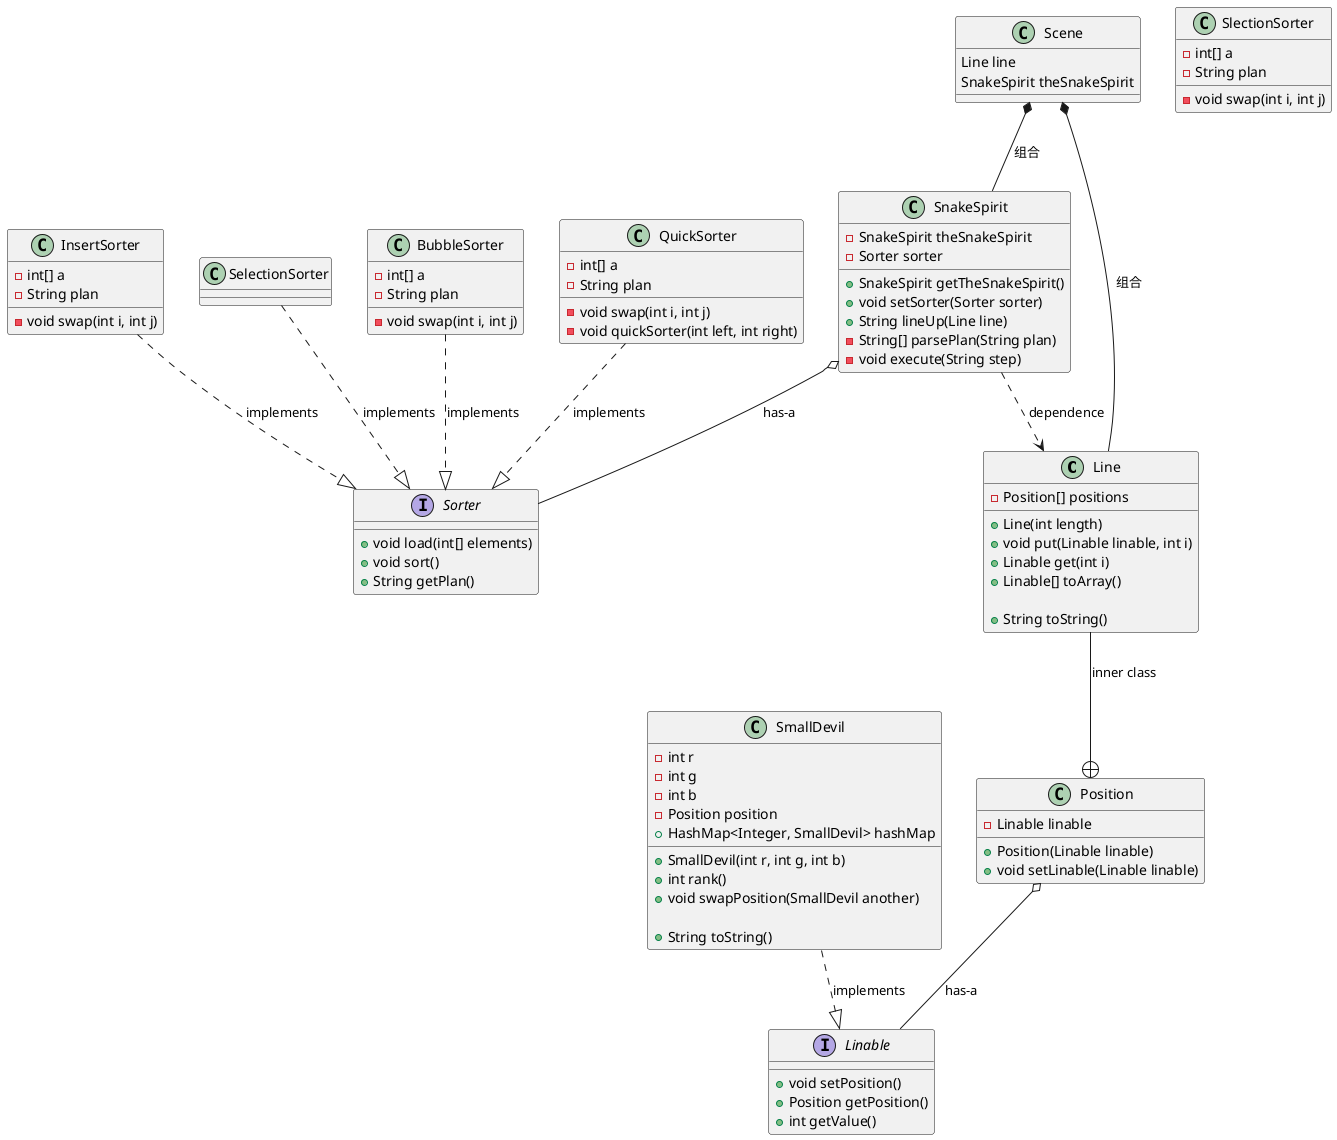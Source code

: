 @startuml
class Line{

    -Position[] positions

    +Line(int length)
    +void put(Linable linable, int i)
    +Linable get(int i)
    +Linable[] toArray()

    +String toString()
}

Class Position{

    -Linable linable

    +Position(Linable linable)
    +void setLinable(Linable linable)
}

Interface Linable{
    
    +void setPosition()
    +Position getPosition()
    +int getValue()
}

Interface Sorter{
    
    +void load(int[] elements)
    +void sort()
    +String getPlan()
}
Class SmallDevil{

    -int r
    -int g
    -int b
    -Position position
    +HashMap<Integer, SmallDevil> hashMap

    +SmallDevil(int r, int g, int b)
    +int rank()
    +void swapPosition(SmallDevil another)

    +String toString()
}

Class BubbleSorter{

    -int[] a
    -String plan

    -void swap(int i, int j)
}

Class QuickSorter{
    -int[] a
    -String plan
    
    -void swap(int i, int j)
    -void quickSorter(int left, int right)
}

Class InsertSorter{
    -int[] a
    -String plan

    -void swap(int i, int j)
}

Class SlectionSorter{
    -int[] a
    -String plan

    -void swap(int i, int j)
}
 
Class SnakeSpirit{

    -SnakeSpirit theSnakeSpirit
    -Sorter sorter
    
    +SnakeSpirit getTheSnakeSpirit()
    +void setSorter(Sorter sorter)
    +String lineUp(Line line)
    -String[] parsePlan(String plan)
    -void execute(String step)
}

Class Scene{
    Line line
    SnakeSpirit theSnakeSpirit
}

Scene *-- Line : 组合
Scene *-- SnakeSpirit : 组合
SnakeSpirit ..> Line : dependence
Line --+ Position: inner class
SmallDevil ..|> Linable : implements
BubbleSorter ..|> Sorter : implements
QuickSorter ..|> Sorter : implements
InsertSorter ..|> Sorter : implements
SelectionSorter ..|> Sorter : implements
Position o-- Linable : has-a
SnakeSpirit o-- Sorter : has-a
@enduml